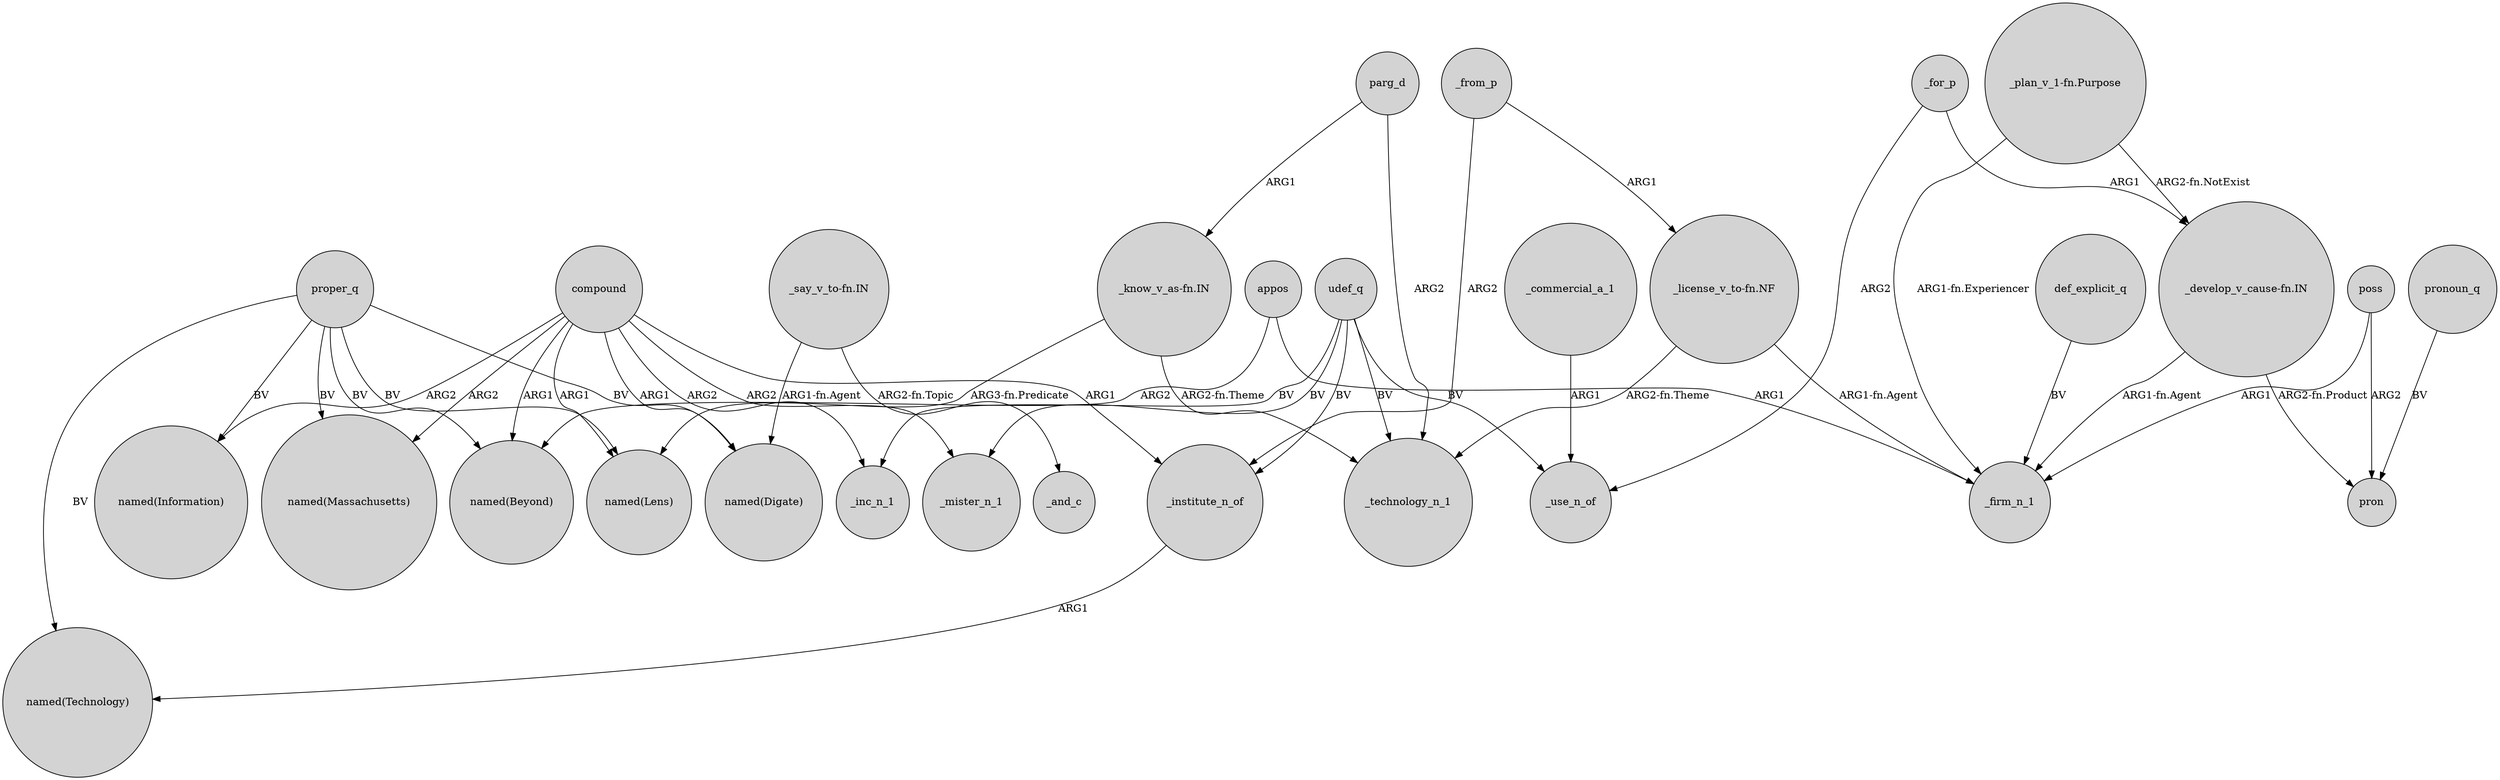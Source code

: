 digraph {
	node [shape=circle style=filled]
	"_license_v_to-fn.NF" -> _firm_n_1 [label="ARG1-fn.Agent"]
	appos -> "named(Beyond)" [label=ARG2]
	proper_q -> "named(Information)" [label=BV]
	compound -> "named(Massachusetts)" [label=ARG2]
	udef_q -> _inc_n_1 [label=BV]
	poss -> pron [label=ARG2]
	"_plan_v_1-fn.Purpose" -> _firm_n_1 [label="ARG1-fn.Experiencer"]
	udef_q -> _use_n_of [label=BV]
	compound -> _mister_n_1 [label=ARG2]
	_institute_n_of -> "named(Technology)" [label=ARG1]
	parg_d -> _technology_n_1 [label=ARG2]
	_from_p -> _institute_n_of [label=ARG2]
	udef_q -> _mister_n_1 [label=BV]
	proper_q -> "named(Lens)" [label=BV]
	parg_d -> "_know_v_as-fn.IN" [label=ARG1]
	compound -> "named(Information)" [label=ARG2]
	_from_p -> "_license_v_to-fn.NF" [label=ARG1]
	_for_p -> "_develop_v_cause-fn.IN" [label=ARG1]
	compound -> "named(Beyond)" [label=ARG1]
	pronoun_q -> pron [label=BV]
	"_license_v_to-fn.NF" -> _technology_n_1 [label="ARG2-fn.Theme"]
	compound -> "named(Lens)" [label=ARG1]
	proper_q -> "named(Beyond)" [label=BV]
	"_know_v_as-fn.IN" -> _technology_n_1 [label="ARG2-fn.Theme"]
	proper_q -> "named(Digate)" [label=BV]
	def_explicit_q -> _firm_n_1 [label=BV]
	"_say_v_to-fn.IN" -> _and_c [label="ARG2-fn.Topic"]
	"_know_v_as-fn.IN" -> "named(Lens)" [label="ARG3-fn.Predicate"]
	"_develop_v_cause-fn.IN" -> _firm_n_1 [label="ARG1-fn.Agent"]
	"_say_v_to-fn.IN" -> "named(Digate)" [label="ARG1-fn.Agent"]
	poss -> _firm_n_1 [label=ARG1]
	udef_q -> _technology_n_1 [label=BV]
	proper_q -> "named(Massachusetts)" [label=BV]
	proper_q -> "named(Technology)" [label=BV]
	_commercial_a_1 -> _use_n_of [label=ARG1]
	compound -> _institute_n_of [label=ARG1]
	"_develop_v_cause-fn.IN" -> pron [label="ARG2-fn.Product"]
	_for_p -> _use_n_of [label=ARG2]
	compound -> _inc_n_1 [label=ARG2]
	"_plan_v_1-fn.Purpose" -> "_develop_v_cause-fn.IN" [label="ARG2-fn.NotExist"]
	udef_q -> _institute_n_of [label=BV]
	compound -> "named(Digate)" [label=ARG1]
	appos -> _firm_n_1 [label=ARG1]
}
